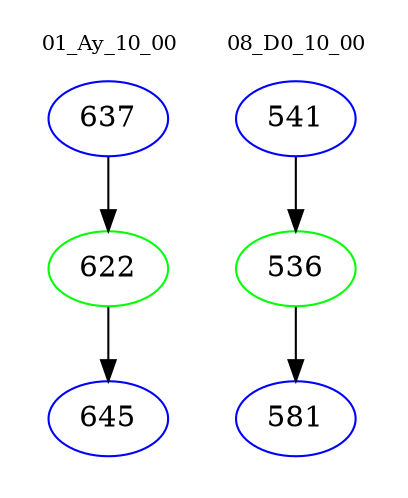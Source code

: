 digraph{
subgraph cluster_0 {
color = white
label = "01_Ay_10_00";
fontsize=10;
T0_637 [label="637", color="blue"]
T0_637 -> T0_622 [color="black"]
T0_622 [label="622", color="green"]
T0_622 -> T0_645 [color="black"]
T0_645 [label="645", color="blue"]
}
subgraph cluster_1 {
color = white
label = "08_D0_10_00";
fontsize=10;
T1_541 [label="541", color="blue"]
T1_541 -> T1_536 [color="black"]
T1_536 [label="536", color="green"]
T1_536 -> T1_581 [color="black"]
T1_581 [label="581", color="blue"]
}
}
